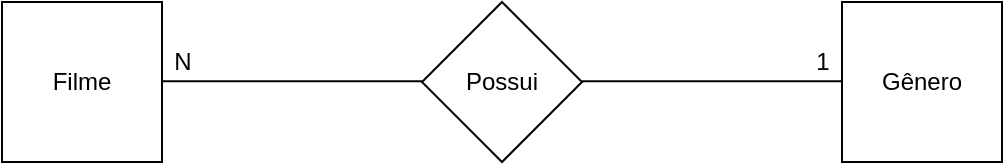 <mxfile version="14.4.2" type="device" pages="2"><diagram id="jEdQ3iufpk8ytA1TVE3D" name="Conceitual"><mxGraphModel dx="1210" dy="607" grid="1" gridSize="10" guides="1" tooltips="1" connect="1" arrows="1" fold="1" page="1" pageScale="1" pageWidth="850" pageHeight="1100" math="0" shadow="0"><root><mxCell id="0"/><mxCell id="1" parent="0"/><mxCell id="LwBCNgKsSbATNoIiOAFF-1" value="Filme" style="whiteSpace=wrap;html=1;aspect=fixed;" parent="1" vertex="1"><mxGeometry x="210" y="160" width="80" height="80" as="geometry"/></mxCell><mxCell id="LwBCNgKsSbATNoIiOAFF-2" value="" style="endArrow=none;html=1;startArrow=none;startFill=0;jumpSize=5;endFill=0;" parent="1" edge="1"><mxGeometry width="50" height="50" relative="1" as="geometry"><mxPoint x="290" y="199.66" as="sourcePoint"/><mxPoint x="420" y="199.66" as="targetPoint"/></mxGeometry></mxCell><mxCell id="LwBCNgKsSbATNoIiOAFF-3" value="Possui" style="rhombus;whiteSpace=wrap;html=1;" parent="1" vertex="1"><mxGeometry x="420" y="160" width="80" height="80" as="geometry"/></mxCell><mxCell id="LwBCNgKsSbATNoIiOAFF-4" value="Gênero" style="whiteSpace=wrap;html=1;aspect=fixed;" parent="1" vertex="1"><mxGeometry x="630" y="160" width="80" height="80" as="geometry"/></mxCell><mxCell id="LwBCNgKsSbATNoIiOAFF-5" value="" style="endArrow=none;html=1;startArrow=none;startFill=0;jumpSize=5;endFill=0;" parent="1" edge="1"><mxGeometry width="50" height="50" relative="1" as="geometry"><mxPoint x="500" y="199.66" as="sourcePoint"/><mxPoint x="630" y="199.66" as="targetPoint"/></mxGeometry></mxCell><mxCell id="LwBCNgKsSbATNoIiOAFF-6" value="N" style="text;html=1;align=center;verticalAlign=middle;resizable=0;points=[];autosize=1;" parent="1" vertex="1"><mxGeometry x="290" y="180" width="20" height="20" as="geometry"/></mxCell><mxCell id="LwBCNgKsSbATNoIiOAFF-7" value="1" style="text;html=1;align=center;verticalAlign=middle;resizable=0;points=[];autosize=1;" parent="1" vertex="1"><mxGeometry x="610" y="180" width="20" height="20" as="geometry"/></mxCell></root></mxGraphModel></diagram><diagram id="vhING3H8Mv_-Jxwa5AXX" name="Logico"><mxGraphModel dx="1210" dy="607" grid="1" gridSize="10" guides="1" tooltips="1" connect="1" arrows="1" fold="1" page="1" pageScale="1" pageWidth="850" pageHeight="1100" math="0" shadow="0"><root><mxCell id="XdCcwVEgvRkNSThP3Unb-0"/><mxCell id="XdCcwVEgvRkNSThP3Unb-1" parent="XdCcwVEgvRkNSThP3Unb-0"/><mxCell id="-dfESXgXE5JQiJcGH9g9-0" value="Generos" style="shape=table;startSize=30;container=1;collapsible=1;childLayout=tableLayout;fixedRows=1;rowLines=0;fontStyle=1;align=center;resizeLast=1;" vertex="1" parent="XdCcwVEgvRkNSThP3Unb-1"><mxGeometry x="70" y="80" width="180" height="100" as="geometry"/></mxCell><mxCell id="-dfESXgXE5JQiJcGH9g9-1" value="" style="shape=partialRectangle;collapsible=0;dropTarget=0;pointerEvents=0;fillColor=none;top=0;left=0;bottom=1;right=0;points=[[0,0.5],[1,0.5]];portConstraint=eastwest;" vertex="1" parent="-dfESXgXE5JQiJcGH9g9-0"><mxGeometry y="30" width="180" height="30" as="geometry"/></mxCell><mxCell id="-dfESXgXE5JQiJcGH9g9-2" value="PK" style="shape=partialRectangle;connectable=0;fillColor=none;top=0;left=0;bottom=0;right=0;fontStyle=1;overflow=hidden;" vertex="1" parent="-dfESXgXE5JQiJcGH9g9-1"><mxGeometry width="30" height="30" as="geometry"/></mxCell><mxCell id="-dfESXgXE5JQiJcGH9g9-3" value="IdGeneros" style="shape=partialRectangle;connectable=0;fillColor=none;top=0;left=0;bottom=0;right=0;align=left;spacingLeft=6;fontStyle=5;overflow=hidden;" vertex="1" parent="-dfESXgXE5JQiJcGH9g9-1"><mxGeometry x="30" width="150" height="30" as="geometry"/></mxCell><mxCell id="-dfESXgXE5JQiJcGH9g9-4" value="" style="shape=partialRectangle;collapsible=0;dropTarget=0;pointerEvents=0;fillColor=none;top=0;left=0;bottom=0;right=0;points=[[0,0.5],[1,0.5]];portConstraint=eastwest;" vertex="1" parent="-dfESXgXE5JQiJcGH9g9-0"><mxGeometry y="60" width="180" height="30" as="geometry"/></mxCell><mxCell id="-dfESXgXE5JQiJcGH9g9-5" value="" style="shape=partialRectangle;connectable=0;fillColor=none;top=0;left=0;bottom=0;right=0;editable=1;overflow=hidden;" vertex="1" parent="-dfESXgXE5JQiJcGH9g9-4"><mxGeometry width="30" height="30" as="geometry"/></mxCell><mxCell id="-dfESXgXE5JQiJcGH9g9-6" value="Nome" style="shape=partialRectangle;connectable=0;fillColor=none;top=0;left=0;bottom=0;right=0;align=left;spacingLeft=6;overflow=hidden;" vertex="1" parent="-dfESXgXE5JQiJcGH9g9-4"><mxGeometry x="30" width="150" height="30" as="geometry"/></mxCell><mxCell id="-dfESXgXE5JQiJcGH9g9-13" value="Filmes" style="shape=table;startSize=30;container=1;collapsible=1;childLayout=tableLayout;fixedRows=1;rowLines=0;fontStyle=1;align=center;resizeLast=1;" vertex="1" parent="XdCcwVEgvRkNSThP3Unb-1"><mxGeometry x="490" y="80" width="180" height="130" as="geometry"/></mxCell><mxCell id="-dfESXgXE5JQiJcGH9g9-14" value="" style="shape=partialRectangle;collapsible=0;dropTarget=0;pointerEvents=0;fillColor=none;top=0;left=0;bottom=0;right=0;points=[[0,0.5],[1,0.5]];portConstraint=eastwest;" vertex="1" parent="-dfESXgXE5JQiJcGH9g9-13"><mxGeometry y="30" width="180" height="30" as="geometry"/></mxCell><mxCell id="-dfESXgXE5JQiJcGH9g9-15" value="PK" style="shape=partialRectangle;connectable=0;fillColor=none;top=0;left=0;bottom=0;right=0;fontStyle=1;overflow=hidden;" vertex="1" parent="-dfESXgXE5JQiJcGH9g9-14"><mxGeometry width="60" height="30" as="geometry"/></mxCell><mxCell id="-dfESXgXE5JQiJcGH9g9-16" value="IdFilme" style="shape=partialRectangle;connectable=0;fillColor=none;top=0;left=0;bottom=0;right=0;align=left;spacingLeft=6;fontStyle=5;overflow=hidden;" vertex="1" parent="-dfESXgXE5JQiJcGH9g9-14"><mxGeometry x="60" width="120" height="30" as="geometry"/></mxCell><mxCell id="-dfESXgXE5JQiJcGH9g9-17" value="" style="shape=partialRectangle;collapsible=0;dropTarget=0;pointerEvents=0;fillColor=none;top=0;left=0;bottom=1;right=0;points=[[0,0.5],[1,0.5]];portConstraint=eastwest;" vertex="1" parent="-dfESXgXE5JQiJcGH9g9-13"><mxGeometry y="60" width="180" height="30" as="geometry"/></mxCell><mxCell id="-dfESXgXE5JQiJcGH9g9-18" value="FK" style="shape=partialRectangle;connectable=0;fillColor=none;top=0;left=0;bottom=0;right=0;fontStyle=1;overflow=hidden;" vertex="1" parent="-dfESXgXE5JQiJcGH9g9-17"><mxGeometry width="60" height="30" as="geometry"/></mxCell><mxCell id="-dfESXgXE5JQiJcGH9g9-19" value="IdGenero" style="shape=partialRectangle;connectable=0;fillColor=none;top=0;left=0;bottom=0;right=0;align=left;spacingLeft=6;fontStyle=5;overflow=hidden;" vertex="1" parent="-dfESXgXE5JQiJcGH9g9-17"><mxGeometry x="60" width="120" height="30" as="geometry"/></mxCell><mxCell id="-dfESXgXE5JQiJcGH9g9-20" value="" style="shape=partialRectangle;collapsible=0;dropTarget=0;pointerEvents=0;fillColor=none;top=0;left=0;bottom=0;right=0;points=[[0,0.5],[1,0.5]];portConstraint=eastwest;" vertex="1" parent="-dfESXgXE5JQiJcGH9g9-13"><mxGeometry y="90" width="180" height="30" as="geometry"/></mxCell><mxCell id="-dfESXgXE5JQiJcGH9g9-21" value="" style="shape=partialRectangle;connectable=0;fillColor=none;top=0;left=0;bottom=0;right=0;editable=1;overflow=hidden;" vertex="1" parent="-dfESXgXE5JQiJcGH9g9-20"><mxGeometry width="60" height="30" as="geometry"/></mxCell><mxCell id="-dfESXgXE5JQiJcGH9g9-22" value="Titulo" style="shape=partialRectangle;connectable=0;fillColor=none;top=0;left=0;bottom=0;right=0;align=left;spacingLeft=6;overflow=hidden;" vertex="1" parent="-dfESXgXE5JQiJcGH9g9-20"><mxGeometry x="60" width="120" height="30" as="geometry"/></mxCell><mxCell id="-dfESXgXE5JQiJcGH9g9-26" value="" style="edgeStyle=entityRelationEdgeStyle;fontSize=12;html=1;endArrow=ERzeroToMany;endFill=1;exitX=1;exitY=0.5;exitDx=0;exitDy=0;entryX=0;entryY=0.5;entryDx=0;entryDy=0;" edge="1" parent="XdCcwVEgvRkNSThP3Unb-1" source="-dfESXgXE5JQiJcGH9g9-1" target="-dfESXgXE5JQiJcGH9g9-17"><mxGeometry width="100" height="100" relative="1" as="geometry"><mxPoint x="240" y="340" as="sourcePoint"/><mxPoint x="340" y="240" as="targetPoint"/></mxGeometry></mxCell></root></mxGraphModel></diagram></mxfile>